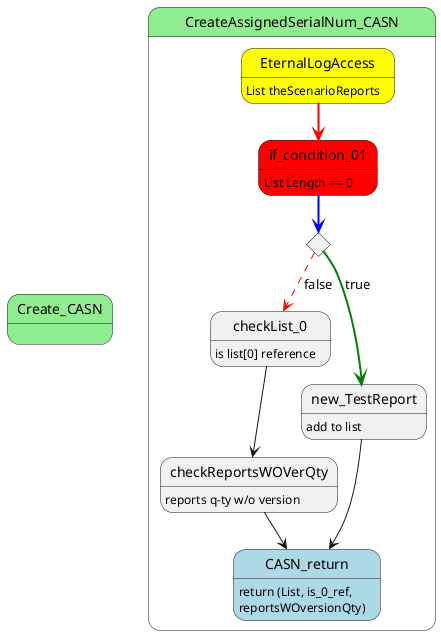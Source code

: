 @startuml

state Create_CASN #lightgreen {

}




state CreateAssignedSerialNum_CASN #lightgreen {
    state EternalLogAccess #yellow
    EternalLogAccess : List theScenarioReports

    state if_condition_01 #red
    if_condition_01: List Length == 0
    EternalLogAccess -[#red,bold]-> if_condition_01

    state checkList_0
    checkList_0 : is list[0] reference

    state checkReportsWOVerQty
    checkReportsWOVerQty : reports q-ty w/o version

    state CASN_return #lightblue
    CASN_return : return (List, is_0_ref, \nreportsWOversionQty)

    state new_TestReport
    new_TestReport : add to list

    state theScenarioReports  <<choice>> #blue
    theScenarioReports : ttt == 0
    theScenarioReports -[#red,dashed]-> checkList_0 : false
    theScenarioReports -[#green,bold]-> new_TestReport : true

    if_condition_01 -[#blue,bold]-> theScenarioReports

    checkList_0 --> checkReportsWOVerQty
    checkReportsWOVerQty --> CASN_return
    new_TestReport --> CASN_return


}




@enduml
